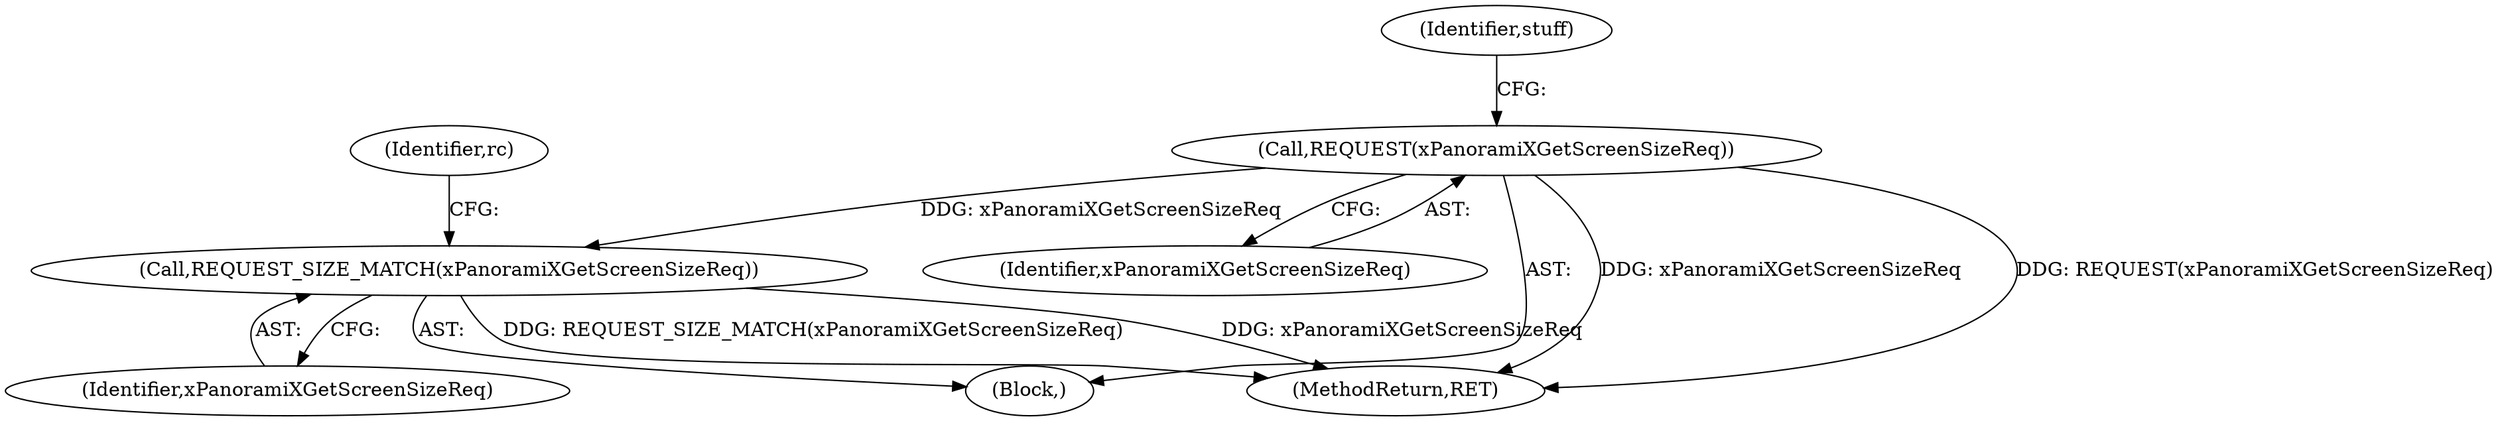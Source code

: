 digraph "1_xserver_cad5a1050b7184d828aef9c1dd151c3ab649d37e@del" {
"1000117" [label="(Call,REQUEST_SIZE_MATCH(xPanoramiXGetScreenSizeReq))"];
"1000104" [label="(Call,REQUEST(xPanoramiXGetScreenSizeReq))"];
"1000120" [label="(Identifier,rc)"];
"1000105" [label="(Identifier,xPanoramiXGetScreenSizeReq)"];
"1000179" [label="(MethodReturn,RET)"];
"1000117" [label="(Call,REQUEST_SIZE_MATCH(xPanoramiXGetScreenSizeReq))"];
"1000118" [label="(Identifier,xPanoramiXGetScreenSizeReq)"];
"1000103" [label="(Block,)"];
"1000104" [label="(Call,REQUEST(xPanoramiXGetScreenSizeReq))"];
"1000112" [label="(Identifier,stuff)"];
"1000117" -> "1000103"  [label="AST: "];
"1000117" -> "1000118"  [label="CFG: "];
"1000118" -> "1000117"  [label="AST: "];
"1000120" -> "1000117"  [label="CFG: "];
"1000117" -> "1000179"  [label="DDG: REQUEST_SIZE_MATCH(xPanoramiXGetScreenSizeReq)"];
"1000117" -> "1000179"  [label="DDG: xPanoramiXGetScreenSizeReq"];
"1000104" -> "1000117"  [label="DDG: xPanoramiXGetScreenSizeReq"];
"1000104" -> "1000103"  [label="AST: "];
"1000104" -> "1000105"  [label="CFG: "];
"1000105" -> "1000104"  [label="AST: "];
"1000112" -> "1000104"  [label="CFG: "];
"1000104" -> "1000179"  [label="DDG: REQUEST(xPanoramiXGetScreenSizeReq)"];
"1000104" -> "1000179"  [label="DDG: xPanoramiXGetScreenSizeReq"];
}
